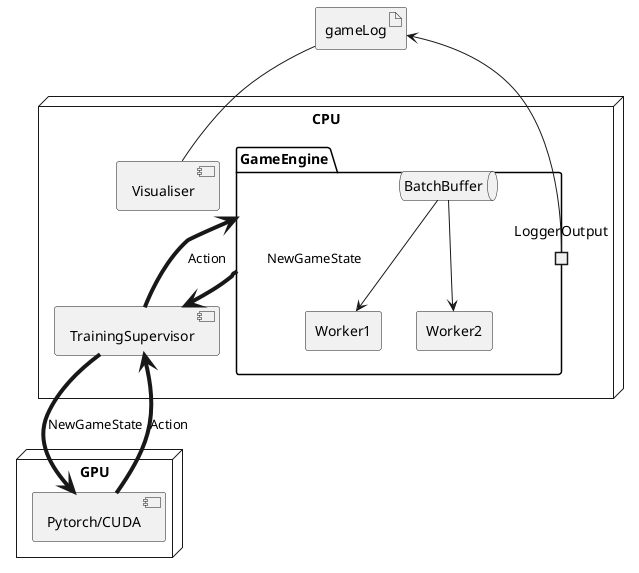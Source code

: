 @startuml


node CPU {
  package GameEngine {
    queue BatchBuffer
    agent Worker1
    agent Worker2
    portout LoggerOutput
  }
  component Visualiser
  component TrainingSupervisor
}

node GPU {
  component "Pytorch/CUDA" as cuda
}

artifact gameLog

BatchBuffer --> Worker1
BatchBuffer --> Worker2

LoggerOutput -up-> gameLog

Visualiser -up- gameLog

TrainingSupervisor -up[thickness=4]-> GameEngine : "Action"
GameEngine -do[thickness=4]-> TrainingSupervisor : "NewGameState"

TrainingSupervisor -do[thickness=4]->  cuda : "NewGameState"
cuda -up[thickness=4]->  TrainingSupervisor : "Action"

@enduml

